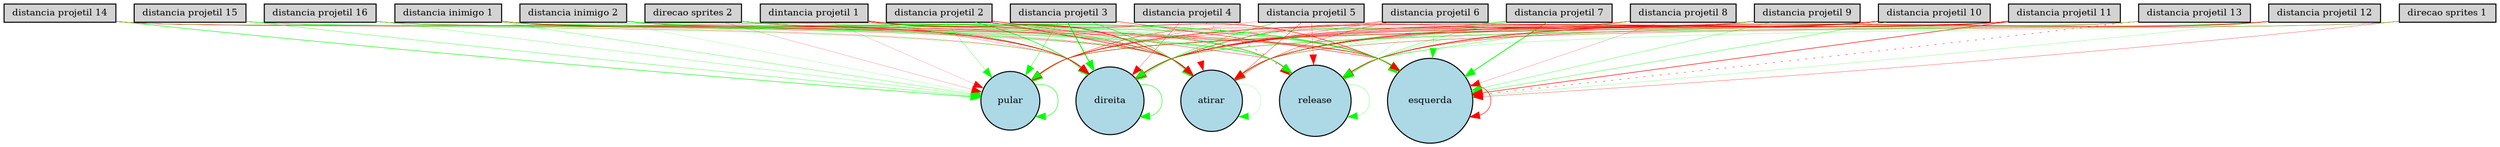 digraph {
	node [fontsize=9 height=0.2 shape=circle width=0.2]
	"dintancia projetil 1" [fillcolor=lightgray shape=box style=filled]
	"distancia projetil 2" [fillcolor=lightgray shape=box style=filled]
	"distancia projetil 3" [fillcolor=lightgray shape=box style=filled]
	"distancia projetil 4" [fillcolor=lightgray shape=box style=filled]
	"distancia projetil 5" [fillcolor=lightgray shape=box style=filled]
	"distancia projetil 6" [fillcolor=lightgray shape=box style=filled]
	"distancia projetil 7" [fillcolor=lightgray shape=box style=filled]
	"distancia projetil 8" [fillcolor=lightgray shape=box style=filled]
	"distancia projetil 9" [fillcolor=lightgray shape=box style=filled]
	"distancia projetil 10" [fillcolor=lightgray shape=box style=filled]
	"distancia projetil 11" [fillcolor=lightgray shape=box style=filled]
	"distancia projetil 12" [fillcolor=lightgray shape=box style=filled]
	"distancia projetil 13" [fillcolor=lightgray shape=box style=filled]
	"distancia projetil 14" [fillcolor=lightgray shape=box style=filled]
	"distancia projetil 15" [fillcolor=lightgray shape=box style=filled]
	"distancia projetil 16" [fillcolor=lightgray shape=box style=filled]
	"distancia inimigo 1" [fillcolor=lightgray shape=box style=filled]
	"distancia inimigo 2" [fillcolor=lightgray shape=box style=filled]
	"direcao sprites 1" [fillcolor=lightgray shape=box style=filled]
	"direcao sprites 2" [fillcolor=lightgray shape=box style=filled]
	esquerda [fillcolor=lightblue style=filled]
	direita [fillcolor=lightblue style=filled]
	pular [fillcolor=lightblue style=filled]
	atirar [fillcolor=lightblue style=filled]
	release [fillcolor=lightblue style=filled]
	"dintancia projetil 1" -> esquerda [color=green penwidth=0.51178400186 style=solid]
	"distancia projetil 16" -> atirar [color=red penwidth=0.212414425827 style=solid]
	"distancia projetil 15" -> pular [color=green penwidth=0.299352541246 style=solid]
	"distancia inimigo 2" -> direita [color=red penwidth=0.230901255648 style=solid]
	"distancia projetil 13" -> atirar [color=green penwidth=0.162029711683 style=solid]
	"distancia projetil 8" -> direita [color=red penwidth=0.29847448789 style=solid]
	"distancia projetil 12" -> release [color=red penwidth=0.657299234576 style=solid]
	"distancia projetil 2" -> esquerda [color=red penwidth=0.524454023211 style=solid]
	"distancia projetil 10" -> atirar [color=red penwidth=0.494200383511 style=solid]
	"distancia projetil 5" -> direita [color=green penwidth=0.42690686081 style=solid]
	"distancia projetil 16" -> esquerda [color=red penwidth=0.257673519634 style=solid]
	"distancia inimigo 2" -> pular [color=green penwidth=0.137090780607 style=solid]
	direita -> direita [color=green penwidth=0.45602703636 style=solid]
	"distancia projetil 6" -> direita [color=red penwidth=0.253044885909 style=solid]
	"distancia projetil 3" -> direita [color=green penwidth=0.88413674036 style=solid]
	"direcao sprites 1" -> esquerda [color=red penwidth=0.251240925682 style=solid]
	"distancia projetil 14" -> esquerda [color=red penwidth=0.349832147364 style=solid]
	"distancia projetil 12" -> atirar [color=green penwidth=0.112660114451 style=solid]
	"distancia projetil 11" -> pular [color=red penwidth=0.526931808962 style=solid]
	"distancia projetil 6" -> pular [color=red penwidth=0.31393464923 style=solid]
	"distancia projetil 2" -> atirar [color=red penwidth=0.594509345068 style=solid]
	"distancia projetil 9" -> atirar [color=green penwidth=0.261498972758 style=solid]
	"distancia projetil 4" -> direita [color=red penwidth=0.238748971566 style=solid]
	"dintancia projetil 1" -> release [color=red penwidth=0.335319815558 style=solid]
	"distancia projetil 3" -> release [color=red penwidth=0.133512640003 style=solid]
	"direcao sprites 2" -> pular [color=red penwidth=0.158589574379 style=solid]
	"direcao sprites 1" -> atirar [color=red penwidth=0.268782688084 style=solid]
	"distancia inimigo 1" -> esquerda [color=red penwidth=0.247885219527 style=solid]
	"distancia projetil 12" -> esquerda [color=green penwidth=0.17804678718 style=solid]
	"distancia inimigo 1" -> release [color=green penwidth=0.344848980414 style=solid]
	"distancia projetil 7" -> esquerda [color=green penwidth=0.755665512485 style=solid]
	"dintancia projetil 1" -> direita [color=red penwidth=0.210053312797 style=solid]
	"distancia projetil 16" -> release [color=green penwidth=0.189010093036 style=solid]
	"distancia projetil 15" -> direita [color=green penwidth=0.22390597074 style=solid]
	"distancia projetil 13" -> pular [color=green penwidth=0.213265874106 style=solid]
	"distancia projetil 8" -> pular [color=red penwidth=0.302737183551 style=solid]
	pular -> pular [color=green penwidth=0.461080323083 style=solid]
	"distancia projetil 7" -> atirar [color=green penwidth=0.197447333347 style=solid]
	"distancia projetil 10" -> esquerda [color=green penwidth=0.3310249241 style=solid]
	"distancia projetil 5" -> esquerda [color=green penwidth=0.125263028077 style=solid]
	"distancia projetil 2" -> pular [color=green penwidth=0.237008056167 style=solid]
	"dintancia projetil 1" -> pular [color=red penwidth=0.132267505408 style=solid]
	"distancia projetil 16" -> direita [color=green penwidth=0.365255476453 style=solid]
	"direcao sprites 2" -> release [color=green penwidth=0.349465300417 style=solid]
	"distancia projetil 2" -> release [color=red penwidth=0.326812426831 style=solid]
	"distancia inimigo 2" -> atirar [color=green penwidth=0.30953338192 style=solid]
	"distancia projetil 13" -> direita [color=red penwidth=0.158963648571 style=solid]
	"distancia projetil 3" -> esquerda [color=red penwidth=0.436950022688 style=solid]
	"distancia projetil 14" -> direita [color=red penwidth=0.213873668932 style=solid]
	"distancia projetil 7" -> release [color=green penwidth=0.291584921164 style=solid]
	"distancia projetil 11" -> direita [color=red penwidth=0.514923936693 style=solid]
	"distancia projetil 6" -> atirar [color=red penwidth=0.32439628518 style=solid]
	"distancia projetil 9" -> pular [color=red penwidth=0.139764247399 style=solid]
	"distancia projetil 4" -> pular [color=green penwidth=0.123852584712 style=solid]
	"distancia projetil 3" -> atirar [color=green penwidth=0.457538373799 style=solid]
	"direcao sprites 2" -> atirar [color=red penwidth=0.374822875852 style=solid]
	"distancia projetil 14" -> pular [color=green penwidth=0.50361784145 style=solid]
	"distancia inimigo 1" -> atirar [color=red penwidth=0.269948373406 style=solid]
	"distancia projetil 12" -> direita [color=green penwidth=0.335143124519 style=solid]
	"distancia projetil 10" -> release [color=red penwidth=0.311651597978 style=solid]
	"distancia projetil 11" -> release [color=green penwidth=0.117042518277 style=solid]
	"distancia projetil 5" -> release [color=red penwidth=0.211485716689 style=solid]
	"distancia projetil 6" -> release [color=green penwidth=0.163263555332 style=solid]
	"distancia projetil 9" -> direita [color=red penwidth=0.604700379996 style=solid]
	"direcao sprites 2" -> esquerda [color=red penwidth=0.138387321599 style=solid]
	"distancia projetil 15" -> esquerda [color=green penwidth=0.177071082146 style=solid]
	"distancia projetil 8" -> atirar [color=red penwidth=0.11331447863 style=solid]
	"distancia projetil 7" -> pular [color=red penwidth=0.100301905428 style=solid]
	"distancia projetil 10" -> direita [color=red penwidth=0.527390332256 style=solid]
	"distancia projetil 5" -> atirar [color=red penwidth=0.319982771262 style=solid]
	"distancia projetil 9" -> release [color=green penwidth=0.190456529025 style=solid]
	"distancia projetil 4" -> release [color=red penwidth=0.392854454377 style=dotted]
	"dintancia projetil 1" -> atirar [color=red penwidth=0.715590640439 style=solid]
	"distancia projetil 16" -> pular [color=green penwidth=0.222523093447 style=solid]
	"distancia projetil 15" -> atirar [color=green penwidth=0.367634973649 style=solid]
	"distancia inimigo 2" -> esquerda [color=green penwidth=0.813126640214 style=solid]
	"distancia projetil 13" -> esquerda [color=red penwidth=0.377896735282 style=dotted]
	"distancia projetil 8" -> esquerda [color=red penwidth=0.172070103275 style=solid]
	"distancia projetil 10" -> pular [color=red penwidth=0.592051567006 style=solid]
	"distancia inimigo 1" -> direita [color=red penwidth=0.703313129758 style=solid]
	atirar -> atirar [color=green penwidth=0.141032330267 style=solid]
	"distancia projetil 11" -> esquerda [color=red penwidth=0.532339458813 style=solid]
	"distancia projetil 6" -> esquerda [color=green penwidth=0.162192755265 style=solid]
	release -> release [color=green penwidth=0.204224543641 style=solid]
	"distancia projetil 4" -> atirar [color=red penwidth=0.116719738218 style=solid]
	"distancia projetil 3" -> pular [color=green penwidth=0.362492852216 style=solid]
	"distancia projetil 15" -> release [color=green penwidth=0.224738685196 style=solid]
	"direcao sprites 1" -> direita [color=green penwidth=0.121055757474 style=solid]
	esquerda -> esquerda [color=red penwidth=0.479354144951 style=solid]
	"distancia projetil 14" -> atirar [color=red penwidth=0.23648744837 style=solid]
	"distancia inimigo 1" -> pular [color=green penwidth=0.265867717355 style=solid]
	"distancia projetil 2" -> direita [color=green penwidth=0.603995267965 style=solid]
	"distancia projetil 11" -> atirar [color=red penwidth=0.619774046847 style=solid]
	"distancia projetil 9" -> esquerda [color=green penwidth=0.273276050231 style=solid]
	"distancia projetil 4" -> esquerda [color=red penwidth=0.147272531798 style=solid]
	"direcao sprites 2" -> direita [color=red penwidth=0.108754592382 style=solid]
	"distancia inimigo 2" -> release [color=green penwidth=0.279622517434 style=solid]
	"direcao sprites 1" -> release [color=green penwidth=0.191921790352 style=solid]
	"distancia projetil 13" -> release [color=red penwidth=0.153383824788 style=solid]
	"distancia projetil 14" -> release [color=green penwidth=0.168556172093 style=solid]
	"distancia projetil 8" -> release [color=green penwidth=0.311056445749 style=solid]
	"distancia projetil 7" -> direita [color=green penwidth=0.491091836895 style=solid]
	"distancia projetil 5" -> pular [color=red penwidth=0.155764564638 style=solid]
}
